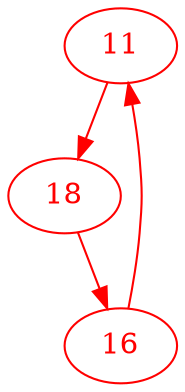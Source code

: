 digraph g{
node [color = red, fontcolor=red]; 11 16 18 ;
11 -> 18 [color=red] ;
16 -> 11 [color=red] ;
18 -> 16 [color=red] ;
}